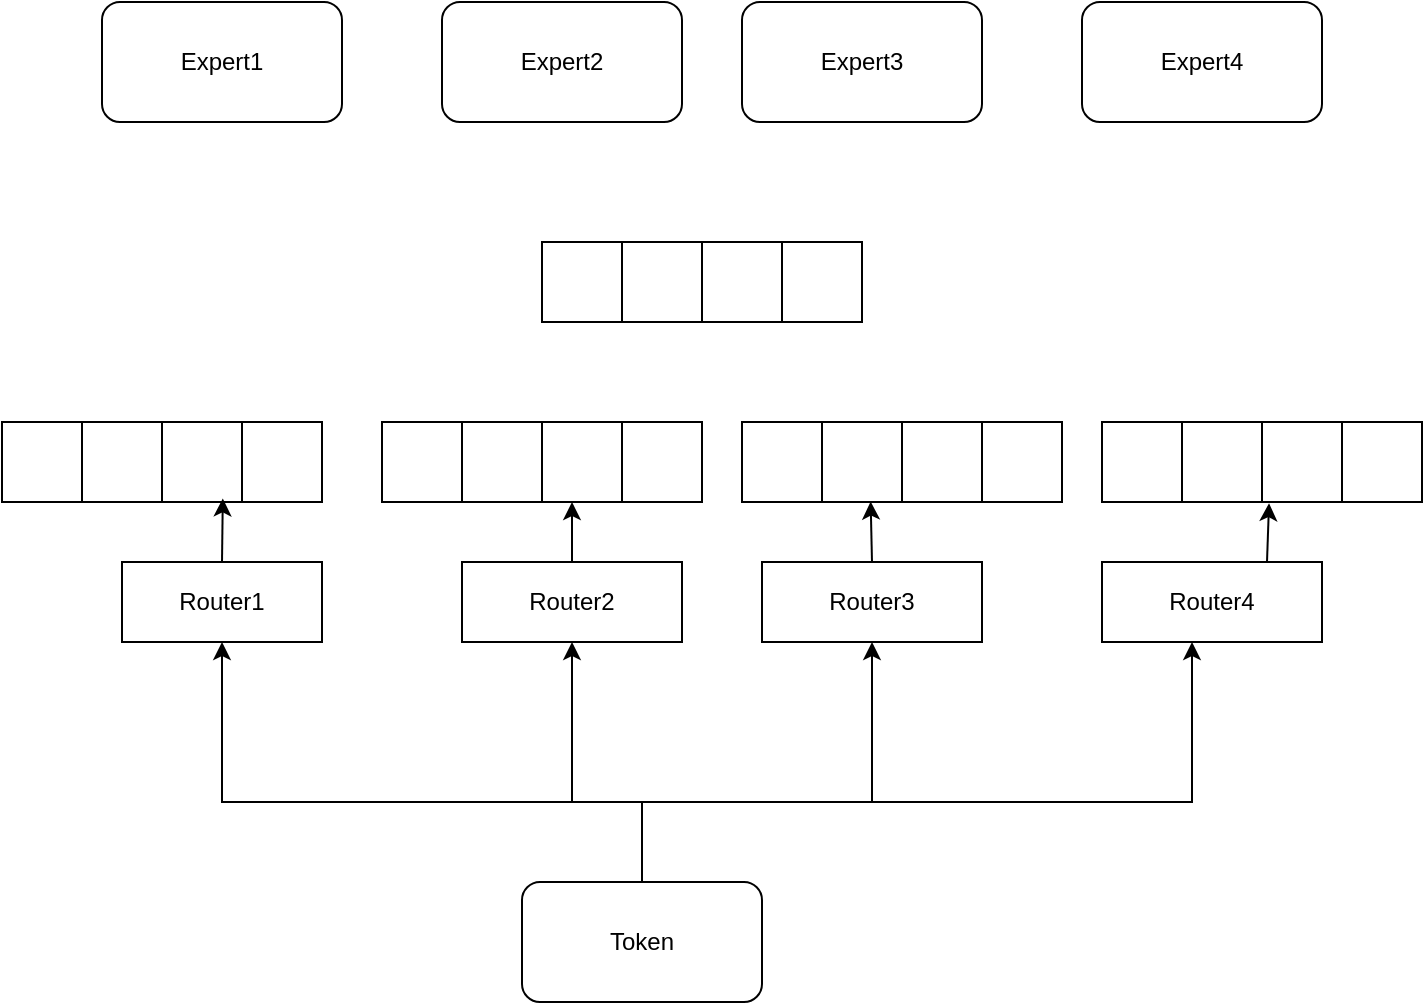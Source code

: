 <mxfile version="23.1.7" type="github">
  <diagram name="Page-1" id="PLbxDN75DThdYP0KRp6C">
    <mxGraphModel dx="994" dy="577" grid="1" gridSize="10" guides="1" tooltips="1" connect="1" arrows="1" fold="1" page="1" pageScale="1" pageWidth="850" pageHeight="1100" math="0" shadow="0">
      <root>
        <mxCell id="0" />
        <mxCell id="1" parent="0" />
        <mxCell id="BJm0aG8vDu-7Nt7-T5gr-1" value="Expert1" style="rounded=1;whiteSpace=wrap;html=1;" vertex="1" parent="1">
          <mxGeometry x="120" y="320" width="120" height="60" as="geometry" />
        </mxCell>
        <mxCell id="BJm0aG8vDu-7Nt7-T5gr-2" value="Expert2" style="rounded=1;whiteSpace=wrap;html=1;" vertex="1" parent="1">
          <mxGeometry x="290" y="320" width="120" height="60" as="geometry" />
        </mxCell>
        <mxCell id="BJm0aG8vDu-7Nt7-T5gr-3" value="Expert3" style="rounded=1;whiteSpace=wrap;html=1;" vertex="1" parent="1">
          <mxGeometry x="440" y="320" width="120" height="60" as="geometry" />
        </mxCell>
        <mxCell id="BJm0aG8vDu-7Nt7-T5gr-4" value="Expert4" style="rounded=1;whiteSpace=wrap;html=1;" vertex="1" parent="1">
          <mxGeometry x="610" y="320" width="120" height="60" as="geometry" />
        </mxCell>
        <mxCell id="BJm0aG8vDu-7Nt7-T5gr-5" value="Router1" style="rounded=0;whiteSpace=wrap;html=1;" vertex="1" parent="1">
          <mxGeometry x="130" y="600" width="100" height="40" as="geometry" />
        </mxCell>
        <mxCell id="BJm0aG8vDu-7Nt7-T5gr-6" value="Router2" style="rounded=0;whiteSpace=wrap;html=1;" vertex="1" parent="1">
          <mxGeometry x="300" y="600" width="110" height="40" as="geometry" />
        </mxCell>
        <mxCell id="BJm0aG8vDu-7Nt7-T5gr-7" value="Router3" style="rounded=0;whiteSpace=wrap;html=1;" vertex="1" parent="1">
          <mxGeometry x="450" y="600" width="110" height="40" as="geometry" />
        </mxCell>
        <mxCell id="BJm0aG8vDu-7Nt7-T5gr-8" value="Router4" style="rounded=0;whiteSpace=wrap;html=1;" vertex="1" parent="1">
          <mxGeometry x="620" y="600" width="110" height="40" as="geometry" />
        </mxCell>
        <mxCell id="BJm0aG8vDu-7Nt7-T5gr-9" value="Token" style="rounded=1;whiteSpace=wrap;html=1;" vertex="1" parent="1">
          <mxGeometry x="330" y="760" width="120" height="60" as="geometry" />
        </mxCell>
        <mxCell id="BJm0aG8vDu-7Nt7-T5gr-10" value="" style="endArrow=classic;html=1;rounded=0;entryX=0.5;entryY=1;entryDx=0;entryDy=0;exitX=0.5;exitY=0;exitDx=0;exitDy=0;" edge="1" parent="1" source="BJm0aG8vDu-7Nt7-T5gr-9" target="BJm0aG8vDu-7Nt7-T5gr-5">
          <mxGeometry width="50" height="50" relative="1" as="geometry">
            <mxPoint x="400" y="600" as="sourcePoint" />
            <mxPoint x="450" y="550" as="targetPoint" />
            <Array as="points">
              <mxPoint x="390" y="720" />
              <mxPoint x="180" y="720" />
            </Array>
          </mxGeometry>
        </mxCell>
        <mxCell id="BJm0aG8vDu-7Nt7-T5gr-11" value="" style="endArrow=classic;html=1;rounded=0;entryX=0.5;entryY=1;entryDx=0;entryDy=0;" edge="1" parent="1">
          <mxGeometry width="50" height="50" relative="1" as="geometry">
            <mxPoint x="380" y="720" as="sourcePoint" />
            <mxPoint x="665" y="640" as="targetPoint" />
            <Array as="points">
              <mxPoint x="665" y="720" />
            </Array>
          </mxGeometry>
        </mxCell>
        <mxCell id="BJm0aG8vDu-7Nt7-T5gr-12" value="" style="endArrow=classic;html=1;rounded=0;entryX=0.5;entryY=1;entryDx=0;entryDy=0;" edge="1" parent="1" target="BJm0aG8vDu-7Nt7-T5gr-7">
          <mxGeometry width="50" height="50" relative="1" as="geometry">
            <mxPoint x="390" y="720" as="sourcePoint" />
            <mxPoint x="450" y="550" as="targetPoint" />
            <Array as="points">
              <mxPoint x="505" y="720" />
            </Array>
          </mxGeometry>
        </mxCell>
        <mxCell id="BJm0aG8vDu-7Nt7-T5gr-13" value="" style="endArrow=classic;html=1;rounded=0;entryX=0.5;entryY=1;entryDx=0;entryDy=0;" edge="1" parent="1" target="BJm0aG8vDu-7Nt7-T5gr-6">
          <mxGeometry width="50" height="50" relative="1" as="geometry">
            <mxPoint x="355" y="720" as="sourcePoint" />
            <mxPoint x="450" y="550" as="targetPoint" />
          </mxGeometry>
        </mxCell>
        <mxCell id="BJm0aG8vDu-7Nt7-T5gr-14" value="" style="shape=table;startSize=0;container=1;collapsible=0;childLayout=tableLayout;fontSize=16;" vertex="1" parent="1">
          <mxGeometry x="70" y="530" width="160" height="40" as="geometry" />
        </mxCell>
        <mxCell id="BJm0aG8vDu-7Nt7-T5gr-19" value="" style="shape=tableRow;horizontal=0;startSize=0;swimlaneHead=0;swimlaneBody=0;strokeColor=inherit;top=0;left=0;bottom=0;right=0;collapsible=0;dropTarget=0;fillColor=none;points=[[0,0.5],[1,0.5]];portConstraint=eastwest;fontSize=16;" vertex="1" parent="BJm0aG8vDu-7Nt7-T5gr-14">
          <mxGeometry width="160" height="40" as="geometry" />
        </mxCell>
        <mxCell id="BJm0aG8vDu-7Nt7-T5gr-20" value="" style="shape=partialRectangle;html=1;whiteSpace=wrap;connectable=0;strokeColor=inherit;overflow=hidden;fillColor=none;top=0;left=0;bottom=0;right=0;pointerEvents=1;fontSize=16;" vertex="1" parent="BJm0aG8vDu-7Nt7-T5gr-19">
          <mxGeometry width="40" height="40" as="geometry">
            <mxRectangle width="40" height="40" as="alternateBounds" />
          </mxGeometry>
        </mxCell>
        <mxCell id="BJm0aG8vDu-7Nt7-T5gr-21" value="" style="shape=partialRectangle;html=1;whiteSpace=wrap;connectable=0;strokeColor=inherit;overflow=hidden;fillColor=none;top=0;left=0;bottom=0;right=0;pointerEvents=1;fontSize=16;" vertex="1" parent="BJm0aG8vDu-7Nt7-T5gr-19">
          <mxGeometry x="40" width="40" height="40" as="geometry">
            <mxRectangle width="40" height="40" as="alternateBounds" />
          </mxGeometry>
        </mxCell>
        <mxCell id="BJm0aG8vDu-7Nt7-T5gr-22" value="" style="shape=partialRectangle;html=1;whiteSpace=wrap;connectable=0;strokeColor=inherit;overflow=hidden;fillColor=none;top=0;left=0;bottom=0;right=0;pointerEvents=1;fontSize=16;" vertex="1" parent="BJm0aG8vDu-7Nt7-T5gr-19">
          <mxGeometry x="80" width="40" height="40" as="geometry">
            <mxRectangle width="40" height="40" as="alternateBounds" />
          </mxGeometry>
        </mxCell>
        <mxCell id="BJm0aG8vDu-7Nt7-T5gr-28" style="shape=partialRectangle;html=1;whiteSpace=wrap;connectable=0;strokeColor=inherit;overflow=hidden;fillColor=none;top=0;left=0;bottom=0;right=0;pointerEvents=1;fontSize=16;" vertex="1" parent="BJm0aG8vDu-7Nt7-T5gr-19">
          <mxGeometry x="120" width="40" height="40" as="geometry">
            <mxRectangle width="40" height="40" as="alternateBounds" />
          </mxGeometry>
        </mxCell>
        <mxCell id="BJm0aG8vDu-7Nt7-T5gr-30" value="" style="shape=table;startSize=0;container=1;collapsible=0;childLayout=tableLayout;fontSize=16;" vertex="1" parent="1">
          <mxGeometry x="260" y="530" width="160" height="40" as="geometry" />
        </mxCell>
        <mxCell id="BJm0aG8vDu-7Nt7-T5gr-31" value="" style="shape=tableRow;horizontal=0;startSize=0;swimlaneHead=0;swimlaneBody=0;strokeColor=inherit;top=0;left=0;bottom=0;right=0;collapsible=0;dropTarget=0;fillColor=none;points=[[0,0.5],[1,0.5]];portConstraint=eastwest;fontSize=16;" vertex="1" parent="BJm0aG8vDu-7Nt7-T5gr-30">
          <mxGeometry width="160" height="40" as="geometry" />
        </mxCell>
        <mxCell id="BJm0aG8vDu-7Nt7-T5gr-32" value="" style="shape=partialRectangle;html=1;whiteSpace=wrap;connectable=0;strokeColor=inherit;overflow=hidden;fillColor=none;top=0;left=0;bottom=0;right=0;pointerEvents=1;fontSize=16;" vertex="1" parent="BJm0aG8vDu-7Nt7-T5gr-31">
          <mxGeometry width="40" height="40" as="geometry">
            <mxRectangle width="40" height="40" as="alternateBounds" />
          </mxGeometry>
        </mxCell>
        <mxCell id="BJm0aG8vDu-7Nt7-T5gr-33" value="" style="shape=partialRectangle;html=1;whiteSpace=wrap;connectable=0;strokeColor=inherit;overflow=hidden;fillColor=none;top=0;left=0;bottom=0;right=0;pointerEvents=1;fontSize=16;" vertex="1" parent="BJm0aG8vDu-7Nt7-T5gr-31">
          <mxGeometry x="40" width="40" height="40" as="geometry">
            <mxRectangle width="40" height="40" as="alternateBounds" />
          </mxGeometry>
        </mxCell>
        <mxCell id="BJm0aG8vDu-7Nt7-T5gr-34" value="" style="shape=partialRectangle;html=1;whiteSpace=wrap;connectable=0;strokeColor=inherit;overflow=hidden;fillColor=none;top=0;left=0;bottom=0;right=0;pointerEvents=1;fontSize=16;" vertex="1" parent="BJm0aG8vDu-7Nt7-T5gr-31">
          <mxGeometry x="80" width="40" height="40" as="geometry">
            <mxRectangle width="40" height="40" as="alternateBounds" />
          </mxGeometry>
        </mxCell>
        <mxCell id="BJm0aG8vDu-7Nt7-T5gr-35" style="shape=partialRectangle;html=1;whiteSpace=wrap;connectable=0;strokeColor=inherit;overflow=hidden;fillColor=none;top=0;left=0;bottom=0;right=0;pointerEvents=1;fontSize=16;" vertex="1" parent="BJm0aG8vDu-7Nt7-T5gr-31">
          <mxGeometry x="120" width="40" height="40" as="geometry">
            <mxRectangle width="40" height="40" as="alternateBounds" />
          </mxGeometry>
        </mxCell>
        <mxCell id="BJm0aG8vDu-7Nt7-T5gr-36" value="" style="shape=table;startSize=0;container=1;collapsible=0;childLayout=tableLayout;fontSize=16;" vertex="1" parent="1">
          <mxGeometry x="440" y="530" width="160" height="40" as="geometry" />
        </mxCell>
        <mxCell id="BJm0aG8vDu-7Nt7-T5gr-37" value="" style="shape=tableRow;horizontal=0;startSize=0;swimlaneHead=0;swimlaneBody=0;strokeColor=inherit;top=0;left=0;bottom=0;right=0;collapsible=0;dropTarget=0;fillColor=none;points=[[0,0.5],[1,0.5]];portConstraint=eastwest;fontSize=16;" vertex="1" parent="BJm0aG8vDu-7Nt7-T5gr-36">
          <mxGeometry width="160" height="40" as="geometry" />
        </mxCell>
        <mxCell id="BJm0aG8vDu-7Nt7-T5gr-38" value="" style="shape=partialRectangle;html=1;whiteSpace=wrap;connectable=0;strokeColor=inherit;overflow=hidden;fillColor=none;top=0;left=0;bottom=0;right=0;pointerEvents=1;fontSize=16;" vertex="1" parent="BJm0aG8vDu-7Nt7-T5gr-37">
          <mxGeometry width="40" height="40" as="geometry">
            <mxRectangle width="40" height="40" as="alternateBounds" />
          </mxGeometry>
        </mxCell>
        <mxCell id="BJm0aG8vDu-7Nt7-T5gr-39" value="" style="shape=partialRectangle;html=1;whiteSpace=wrap;connectable=0;strokeColor=inherit;overflow=hidden;fillColor=none;top=0;left=0;bottom=0;right=0;pointerEvents=1;fontSize=16;" vertex="1" parent="BJm0aG8vDu-7Nt7-T5gr-37">
          <mxGeometry x="40" width="40" height="40" as="geometry">
            <mxRectangle width="40" height="40" as="alternateBounds" />
          </mxGeometry>
        </mxCell>
        <mxCell id="BJm0aG8vDu-7Nt7-T5gr-40" value="" style="shape=partialRectangle;html=1;whiteSpace=wrap;connectable=0;strokeColor=inherit;overflow=hidden;fillColor=none;top=0;left=0;bottom=0;right=0;pointerEvents=1;fontSize=16;" vertex="1" parent="BJm0aG8vDu-7Nt7-T5gr-37">
          <mxGeometry x="80" width="40" height="40" as="geometry">
            <mxRectangle width="40" height="40" as="alternateBounds" />
          </mxGeometry>
        </mxCell>
        <mxCell id="BJm0aG8vDu-7Nt7-T5gr-41" style="shape=partialRectangle;html=1;whiteSpace=wrap;connectable=0;strokeColor=inherit;overflow=hidden;fillColor=none;top=0;left=0;bottom=0;right=0;pointerEvents=1;fontSize=16;" vertex="1" parent="BJm0aG8vDu-7Nt7-T5gr-37">
          <mxGeometry x="120" width="40" height="40" as="geometry">
            <mxRectangle width="40" height="40" as="alternateBounds" />
          </mxGeometry>
        </mxCell>
        <mxCell id="BJm0aG8vDu-7Nt7-T5gr-42" value="" style="shape=table;startSize=0;container=1;collapsible=0;childLayout=tableLayout;fontSize=16;" vertex="1" parent="1">
          <mxGeometry x="620" y="530" width="160" height="40" as="geometry" />
        </mxCell>
        <mxCell id="BJm0aG8vDu-7Nt7-T5gr-43" value="" style="shape=tableRow;horizontal=0;startSize=0;swimlaneHead=0;swimlaneBody=0;strokeColor=inherit;top=0;left=0;bottom=0;right=0;collapsible=0;dropTarget=0;fillColor=none;points=[[0,0.5],[1,0.5]];portConstraint=eastwest;fontSize=16;" vertex="1" parent="BJm0aG8vDu-7Nt7-T5gr-42">
          <mxGeometry width="160" height="40" as="geometry" />
        </mxCell>
        <mxCell id="BJm0aG8vDu-7Nt7-T5gr-44" value="" style="shape=partialRectangle;html=1;whiteSpace=wrap;connectable=0;strokeColor=inherit;overflow=hidden;fillColor=none;top=0;left=0;bottom=0;right=0;pointerEvents=1;fontSize=16;" vertex="1" parent="BJm0aG8vDu-7Nt7-T5gr-43">
          <mxGeometry width="40" height="40" as="geometry">
            <mxRectangle width="40" height="40" as="alternateBounds" />
          </mxGeometry>
        </mxCell>
        <mxCell id="BJm0aG8vDu-7Nt7-T5gr-45" value="" style="shape=partialRectangle;html=1;whiteSpace=wrap;connectable=0;strokeColor=inherit;overflow=hidden;fillColor=none;top=0;left=0;bottom=0;right=0;pointerEvents=1;fontSize=16;" vertex="1" parent="BJm0aG8vDu-7Nt7-T5gr-43">
          <mxGeometry x="40" width="40" height="40" as="geometry">
            <mxRectangle width="40" height="40" as="alternateBounds" />
          </mxGeometry>
        </mxCell>
        <mxCell id="BJm0aG8vDu-7Nt7-T5gr-46" value="" style="shape=partialRectangle;html=1;whiteSpace=wrap;connectable=0;strokeColor=inherit;overflow=hidden;fillColor=none;top=0;left=0;bottom=0;right=0;pointerEvents=1;fontSize=16;" vertex="1" parent="BJm0aG8vDu-7Nt7-T5gr-43">
          <mxGeometry x="80" width="40" height="40" as="geometry">
            <mxRectangle width="40" height="40" as="alternateBounds" />
          </mxGeometry>
        </mxCell>
        <mxCell id="BJm0aG8vDu-7Nt7-T5gr-47" style="shape=partialRectangle;html=1;whiteSpace=wrap;connectable=0;strokeColor=inherit;overflow=hidden;fillColor=none;top=0;left=0;bottom=0;right=0;pointerEvents=1;fontSize=16;" vertex="1" parent="BJm0aG8vDu-7Nt7-T5gr-43">
          <mxGeometry x="120" width="40" height="40" as="geometry">
            <mxRectangle width="40" height="40" as="alternateBounds" />
          </mxGeometry>
        </mxCell>
        <mxCell id="BJm0aG8vDu-7Nt7-T5gr-48" value="" style="shape=table;startSize=0;container=1;collapsible=0;childLayout=tableLayout;fontSize=16;" vertex="1" parent="1">
          <mxGeometry x="340" y="440" width="160" height="40" as="geometry" />
        </mxCell>
        <mxCell id="BJm0aG8vDu-7Nt7-T5gr-49" value="" style="shape=tableRow;horizontal=0;startSize=0;swimlaneHead=0;swimlaneBody=0;strokeColor=inherit;top=0;left=0;bottom=0;right=0;collapsible=0;dropTarget=0;fillColor=none;points=[[0,0.5],[1,0.5]];portConstraint=eastwest;fontSize=16;" vertex="1" parent="BJm0aG8vDu-7Nt7-T5gr-48">
          <mxGeometry width="160" height="40" as="geometry" />
        </mxCell>
        <mxCell id="BJm0aG8vDu-7Nt7-T5gr-50" value="" style="shape=partialRectangle;html=1;whiteSpace=wrap;connectable=0;strokeColor=inherit;overflow=hidden;fillColor=none;top=0;left=0;bottom=0;right=0;pointerEvents=1;fontSize=16;" vertex="1" parent="BJm0aG8vDu-7Nt7-T5gr-49">
          <mxGeometry width="40" height="40" as="geometry">
            <mxRectangle width="40" height="40" as="alternateBounds" />
          </mxGeometry>
        </mxCell>
        <mxCell id="BJm0aG8vDu-7Nt7-T5gr-51" value="" style="shape=partialRectangle;html=1;whiteSpace=wrap;connectable=0;strokeColor=inherit;overflow=hidden;fillColor=none;top=0;left=0;bottom=0;right=0;pointerEvents=1;fontSize=16;" vertex="1" parent="BJm0aG8vDu-7Nt7-T5gr-49">
          <mxGeometry x="40" width="40" height="40" as="geometry">
            <mxRectangle width="40" height="40" as="alternateBounds" />
          </mxGeometry>
        </mxCell>
        <mxCell id="BJm0aG8vDu-7Nt7-T5gr-52" value="" style="shape=partialRectangle;html=1;whiteSpace=wrap;connectable=0;strokeColor=inherit;overflow=hidden;fillColor=none;top=0;left=0;bottom=0;right=0;pointerEvents=1;fontSize=16;" vertex="1" parent="BJm0aG8vDu-7Nt7-T5gr-49">
          <mxGeometry x="80" width="40" height="40" as="geometry">
            <mxRectangle width="40" height="40" as="alternateBounds" />
          </mxGeometry>
        </mxCell>
        <mxCell id="BJm0aG8vDu-7Nt7-T5gr-53" style="shape=partialRectangle;html=1;whiteSpace=wrap;connectable=0;strokeColor=inherit;overflow=hidden;fillColor=none;top=0;left=0;bottom=0;right=0;pointerEvents=1;fontSize=16;" vertex="1" parent="BJm0aG8vDu-7Nt7-T5gr-49">
          <mxGeometry x="120" width="40" height="40" as="geometry">
            <mxRectangle width="40" height="40" as="alternateBounds" />
          </mxGeometry>
        </mxCell>
        <mxCell id="BJm0aG8vDu-7Nt7-T5gr-54" value="" style="endArrow=classic;html=1;rounded=0;exitX=0.5;exitY=0;exitDx=0;exitDy=0;entryX=0.69;entryY=0.955;entryDx=0;entryDy=0;entryPerimeter=0;" edge="1" parent="1" source="BJm0aG8vDu-7Nt7-T5gr-5" target="BJm0aG8vDu-7Nt7-T5gr-19">
          <mxGeometry width="50" height="50" relative="1" as="geometry">
            <mxPoint x="400" y="600" as="sourcePoint" />
            <mxPoint x="450" y="550" as="targetPoint" />
          </mxGeometry>
        </mxCell>
        <mxCell id="BJm0aG8vDu-7Nt7-T5gr-56" value="" style="endArrow=classic;html=1;rounded=0;exitX=0.5;exitY=0;exitDx=0;exitDy=0;" edge="1" parent="1" source="BJm0aG8vDu-7Nt7-T5gr-6">
          <mxGeometry width="50" height="50" relative="1" as="geometry">
            <mxPoint x="400" y="600" as="sourcePoint" />
            <mxPoint x="355" y="570" as="targetPoint" />
          </mxGeometry>
        </mxCell>
        <mxCell id="BJm0aG8vDu-7Nt7-T5gr-57" value="" style="endArrow=classic;html=1;rounded=0;exitX=0.5;exitY=0;exitDx=0;exitDy=0;entryX=0.402;entryY=0.995;entryDx=0;entryDy=0;entryPerimeter=0;" edge="1" parent="1" source="BJm0aG8vDu-7Nt7-T5gr-7" target="BJm0aG8vDu-7Nt7-T5gr-37">
          <mxGeometry width="50" height="50" relative="1" as="geometry">
            <mxPoint x="400" y="600" as="sourcePoint" />
            <mxPoint x="450" y="550" as="targetPoint" />
          </mxGeometry>
        </mxCell>
        <mxCell id="BJm0aG8vDu-7Nt7-T5gr-58" value="" style="endArrow=classic;html=1;rounded=0;exitX=0.75;exitY=0;exitDx=0;exitDy=0;entryX=0.522;entryY=1.015;entryDx=0;entryDy=0;entryPerimeter=0;" edge="1" parent="1" source="BJm0aG8vDu-7Nt7-T5gr-8" target="BJm0aG8vDu-7Nt7-T5gr-43">
          <mxGeometry width="50" height="50" relative="1" as="geometry">
            <mxPoint x="400" y="600" as="sourcePoint" />
            <mxPoint x="450" y="550" as="targetPoint" />
          </mxGeometry>
        </mxCell>
      </root>
    </mxGraphModel>
  </diagram>
</mxfile>
